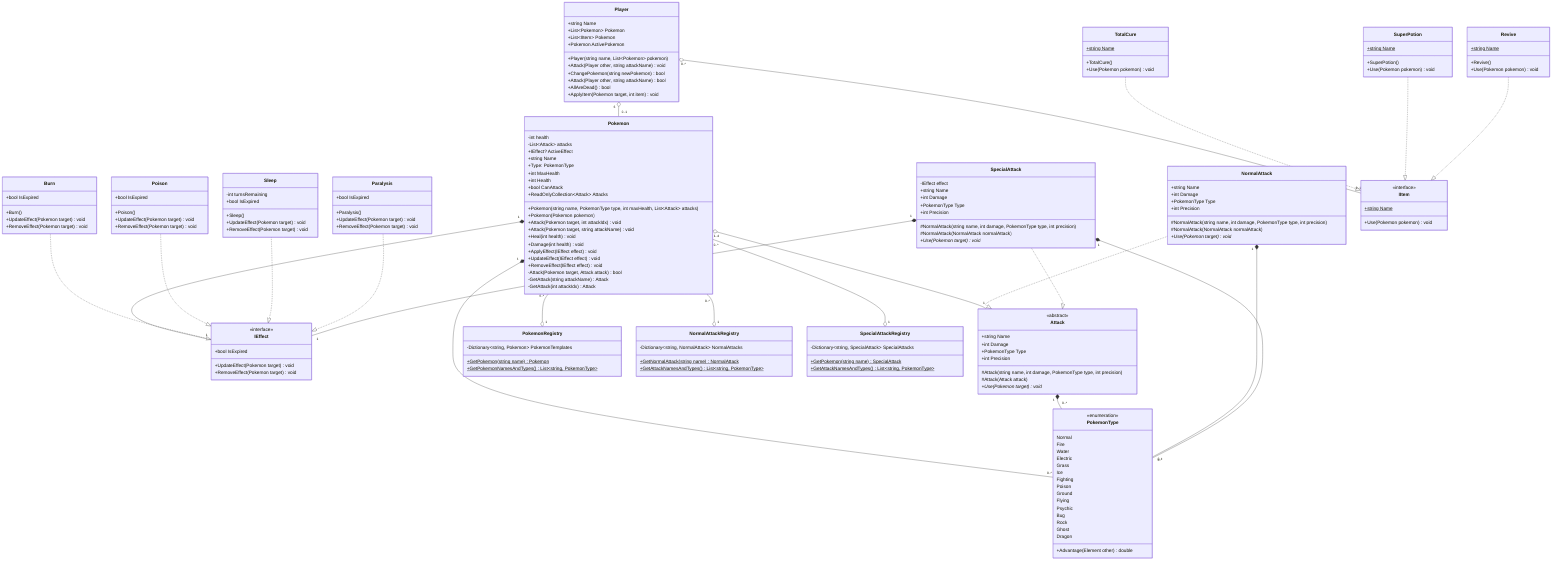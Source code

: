 %% Quedó precioso, ya sé
classDiagram
    accTitle: Diagrama de Clases Proyecto Final

    class Pokemon {
      -int health
      -List~Attack~ attacks

      +IEffect? ActiveEffect
      +string Name
      +Type: PokemonType
      +int MaxHealth
      +int Health
      +bool CanAttack
      +ReadOnlyCollection~Attack~ Attacks

      +Pokemon(string name, PokemonType type, int maxHealth, List~Attack~ attacks)
      +Pokemon(Pokemon pokemon)
      +Attack(Pokemon target, int attackIdx) void
      +Attack(Pokemon target, string attackName) void
      +Heal(int health) void
      +Damage(int health) void
      +ApplyEffect(IEffect effect) void
      +UpdateEffect(IEffect effect) void
      +RemoveEffect(IEffect effect) void
      -Attack(Pokemon target, Attack attack) bool
      -GetAttack(string attackName) Attack
      -GetAttack(int attackIdx) Attack
    }

    Pokemon "1" *-- "0..*" PokemonType
    Pokemon "1" *-- "1" IEffect
    Pokemon "1..4" o-- "1" Attack

    <<enumeration>> PokemonType
    class PokemonType {
      Normal
      Fire
      Water
      Electric
      Grass
      Ice
      Fighting
      Poison
      Ground
      Flying
      Psychic
      Bug
      Rock
      Ghost
      Dragon

      +Advantage(Element other) double
    }

    <<interface>> IEffect
    class IEffect {
      +bool IsExpired

      +UpdateEffect(Pokemon target) void
      +RemoveEffect(Pokemon target) void
    }

    class Burn {
      +bool IsExpired

      +Burn()
      +UpdateEffect(Pokemon target) void
      +RemoveEffect(Pokemon target) void
    }
    Burn ..|> IEffect

    class Poison {
      +bool IsExpired

      +Poison()
      +UpdateEffect(Pokemon target) void
      +RemoveEffect(Pokemon target) void
    }
    Poison ..|> IEffect

    class Sleep {
      -int turnsRemaining
      +bool IsExpired

      +Sleep()
      +UpdateEffect(Pokemon target) void
      +RemoveEffect(Pokemon target) void
    }
    Sleep ..|> IEffect

    class Paralysis {
      +bool IsExpired

      +Paralysis()
      +UpdateEffect(Pokemon target) void
      +RemoveEffect(Pokemon target) void
    }
    Paralysis ..|> IEffect

    <<abstract>> Attack
    class Attack {
      +string Name
      +int Damage
      +PokemonType Type
      +int Precision

      #Attack(string name, int damage, PokemonType type, int precision)
      #Attack(Attack attack)
      +Use(Pokemon target)* void
    }
    Attack "1" *-- "0..*" PokemonType

    class NormalAttack {
      +string Name
      +int Damage
      +PokemonType Type
      +int Precision

      #NormalAttack(string name, int damage, PokemonType type, int precision)
      #NormalAttack(NormalAttack normalAttack)
      +Use(Pokemon target)* void
    }
    NormalAttack "1" *-- "0..*" PokemonType
    NormalAttack ..|> Attack

    class SpecialAttack {
      -IEffect effect
      +string Name
      +int Damage
      +PokemonType Type
      +int Precision

      #NormalAttack(string name, int damage, PokemonType type, int precision)
      #NormalAttack(NormalAttack normalAttack)
      +Use(Pokemon target)* void
    }
    SpecialAttack "1" *-- "0..*" PokemonType
    SpecialAttack "1" *-- "1" IEffect
    SpecialAttack ..|> Attack


    class Player {
      +string Name
      +List~Pokemon~ Pokemon
      +List~IItem~ Pokemon
      +Pokemon ActivePokemon

      +Player(string name, List~Pokemon~ pokemon)
      +Attack(Player other, string attackName) void
      +ChangePokemon(string newPokemon) bool
      +Attack(Player other, string attackName) bool
      +AllAreDead() bool
      +ApplyItem(Pokemon target, int item) void
    }
    Player "6" o-- "0..1" Pokemon
    Player "0..*" o-- "0..1" IItem

    <<interface>> IItem
    class IItem {
      +string Name$

      +Use(Pokemon pokemon) void
    }

    class TotalCure {
      +string Name$

      +TotalCure()
      +Use(Pokemon pokemon) void
    }
    TotalCure ..|> IItem

    class SuperPotion {
      +string Name$

      +SuperPotion()
      +Use(Pokemon pokemon) void
    }
    SuperPotion ..|> IItem

    class Revive {
      +string Name$

      +Revive()
      +Use(Pokemon pokemon) void
    }
    Revive ..|> IItem

    class PokemonRegistry {
      -Dictionary~string, Pokemon~ PokemonTemplates

      +GetPokemon(string name) Pokemon$
      +GetPokemonNamesAndTypes() List~string, PokemonType~$
    }
    Pokemon "0..*" --o "1" PokemonRegistry

    class NormalAttackRegistry {
      -Dictionary~string, NormalAttack~ NormalAttacks

      +GetNormalAttack(string name) NormalAttack$
      +GetAttackNamesAndTypes() List~string, PokemonType~$
    }
    Pokemon "0..*" --o "1" NormalAttackRegistry

    class SpecialAttackRegistry {
      -Dictionary~string, SpecialAttack~ SpecialAttacks

      +GetPokemon(string name) SpecialAttack$
      +GetAttackNamesAndTypes() List~string, PokemonType~$
    }
    Pokemon "0..*" --o "1" SpecialAttackRegistry
